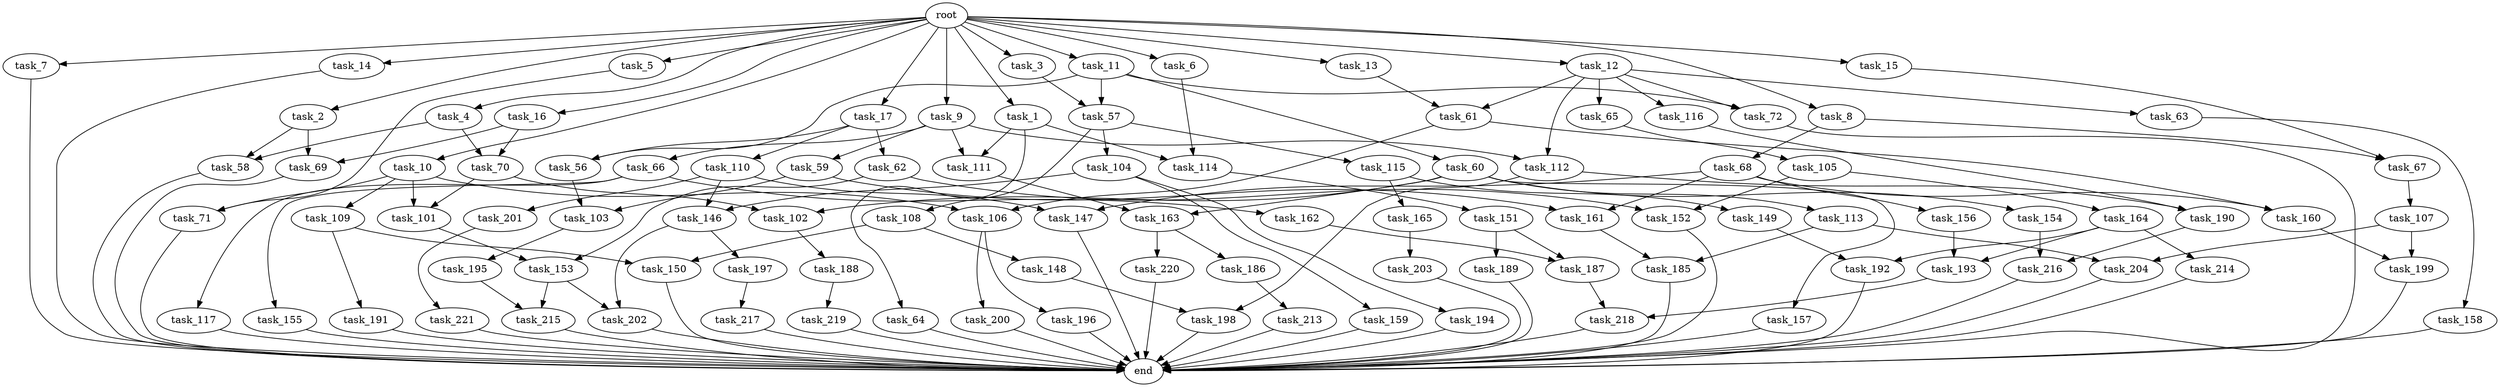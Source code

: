 digraph G {
  root [size="0.000000"];
  task_1 [size="102.400000"];
  task_2 [size="102.400000"];
  task_3 [size="102.400000"];
  task_4 [size="102.400000"];
  task_5 [size="102.400000"];
  task_6 [size="102.400000"];
  task_7 [size="102.400000"];
  task_8 [size="102.400000"];
  task_9 [size="102.400000"];
  task_10 [size="102.400000"];
  task_11 [size="102.400000"];
  task_12 [size="102.400000"];
  task_13 [size="102.400000"];
  task_14 [size="102.400000"];
  task_15 [size="102.400000"];
  task_16 [size="102.400000"];
  task_17 [size="102.400000"];
  task_56 [size="52398601011.200005"];
  task_57 [size="63565515980.800003"];
  task_58 [size="27487790694.400002"];
  task_59 [size="30923764531.200001"];
  task_60 [size="21474836480.000000"];
  task_61 [size="58411555225.600006"];
  task_62 [size="30923764531.200001"];
  task_63 [size="54975581388.800003"];
  task_64 [size="85899345920.000000"];
  task_65 [size="54975581388.800003"];
  task_66 [size="30923764531.200001"];
  task_67 [size="97066260889.600006"];
  task_68 [size="54975581388.800003"];
  task_69 [size="21474836480.000000"];
  task_70 [size="21474836480.000000"];
  task_71 [size="85899345920.000000"];
  task_72 [size="76450417868.800003"];
  task_101 [size="116823110451.200012"];
  task_102 [size="127990025420.800003"];
  task_103 [size="73014444032.000000"];
  task_104 [size="85899345920.000000"];
  task_105 [size="85899345920.000000"];
  task_106 [size="52398601011.200005"];
  task_107 [size="13743895347.200001"];
  task_108 [size="85899345920.000000"];
  task_109 [size="30923764531.200001"];
  task_110 [size="30923764531.200001"];
  task_111 [size="116823110451.200012"];
  task_112 [size="85899345920.000000"];
  task_113 [size="42090679500.800003"];
  task_114 [size="127990025420.800003"];
  task_115 [size="85899345920.000000"];
  task_116 [size="54975581388.800003"];
  task_117 [size="85899345920.000000"];
  task_146 [size="93630287052.800003"];
  task_147 [size="89335319756.800003"];
  task_148 [size="85899345920.000000"];
  task_149 [size="21474836480.000000"];
  task_150 [size="155477816115.200012"];
  task_151 [size="13743895347.200001"];
  task_152 [size="35218731827.200005"];
  task_153 [size="21474836480.000000"];
  task_154 [size="42090679500.800003"];
  task_155 [size="85899345920.000000"];
  task_156 [size="3435973836.800000"];
  task_157 [size="42090679500.800003"];
  task_158 [size="13743895347.200001"];
  task_159 [size="7730941132.800000"];
  task_160 [size="24910810316.800003"];
  task_161 [size="34359738368.000000"];
  task_162 [size="85899345920.000000"];
  task_163 [size="97066260889.600006"];
  task_164 [size="21474836480.000000"];
  task_165 [size="21474836480.000000"];
  task_185 [size="34359738368.000000"];
  task_186 [size="7730941132.800000"];
  task_187 [size="124554051584.000000"];
  task_188 [size="13743895347.200001"];
  task_189 [size="54975581388.800003"];
  task_190 [size="55834574848.000000"];
  task_191 [size="69578470195.199997"];
  task_192 [size="116823110451.200012"];
  task_193 [size="155477816115.200012"];
  task_194 [size="7730941132.800000"];
  task_195 [size="21474836480.000000"];
  task_196 [size="42090679500.800003"];
  task_197 [size="7730941132.800000"];
  task_198 [size="55834574848.000000"];
  task_199 [size="140874927308.800018"];
  task_200 [size="42090679500.800003"];
  task_201 [size="85899345920.000000"];
  task_202 [size="77309411328.000000"];
  task_203 [size="42090679500.800003"];
  task_204 [size="116823110451.200012"];
  task_213 [size="69578470195.199997"];
  task_214 [size="85899345920.000000"];
  task_215 [size="124554051584.000000"];
  task_216 [size="76450417868.800003"];
  task_217 [size="42090679500.800003"];
  task_218 [size="99643241267.200012"];
  task_219 [size="54975581388.800003"];
  task_220 [size="7730941132.800000"];
  task_221 [size="21474836480.000000"];
  end [size="0.000000"];

  root -> task_1 [size="1.000000"];
  root -> task_2 [size="1.000000"];
  root -> task_3 [size="1.000000"];
  root -> task_4 [size="1.000000"];
  root -> task_5 [size="1.000000"];
  root -> task_6 [size="1.000000"];
  root -> task_7 [size="1.000000"];
  root -> task_8 [size="1.000000"];
  root -> task_9 [size="1.000000"];
  root -> task_10 [size="1.000000"];
  root -> task_11 [size="1.000000"];
  root -> task_12 [size="1.000000"];
  root -> task_13 [size="1.000000"];
  root -> task_14 [size="1.000000"];
  root -> task_15 [size="1.000000"];
  root -> task_16 [size="1.000000"];
  root -> task_17 [size="1.000000"];
  task_1 -> task_64 [size="838860800.000000"];
  task_1 -> task_111 [size="838860800.000000"];
  task_1 -> task_114 [size="838860800.000000"];
  task_2 -> task_58 [size="134217728.000000"];
  task_2 -> task_69 [size="134217728.000000"];
  task_3 -> task_57 [size="411041792.000000"];
  task_4 -> task_58 [size="134217728.000000"];
  task_4 -> task_70 [size="134217728.000000"];
  task_5 -> task_71 [size="536870912.000000"];
  task_6 -> task_114 [size="411041792.000000"];
  task_7 -> end [size="1.000000"];
  task_8 -> task_67 [size="536870912.000000"];
  task_8 -> task_68 [size="536870912.000000"];
  task_9 -> task_59 [size="301989888.000000"];
  task_9 -> task_66 [size="301989888.000000"];
  task_9 -> task_111 [size="301989888.000000"];
  task_9 -> task_112 [size="301989888.000000"];
  task_10 -> task_71 [size="301989888.000000"];
  task_10 -> task_101 [size="301989888.000000"];
  task_10 -> task_106 [size="301989888.000000"];
  task_10 -> task_109 [size="301989888.000000"];
  task_11 -> task_56 [size="209715200.000000"];
  task_11 -> task_57 [size="209715200.000000"];
  task_11 -> task_60 [size="209715200.000000"];
  task_11 -> task_72 [size="209715200.000000"];
  task_12 -> task_61 [size="536870912.000000"];
  task_12 -> task_63 [size="536870912.000000"];
  task_12 -> task_65 [size="536870912.000000"];
  task_12 -> task_72 [size="536870912.000000"];
  task_12 -> task_112 [size="536870912.000000"];
  task_12 -> task_116 [size="536870912.000000"];
  task_13 -> task_61 [size="33554432.000000"];
  task_14 -> end [size="1.000000"];
  task_15 -> task_67 [size="411041792.000000"];
  task_16 -> task_69 [size="75497472.000000"];
  task_16 -> task_70 [size="75497472.000000"];
  task_17 -> task_56 [size="301989888.000000"];
  task_17 -> task_62 [size="301989888.000000"];
  task_17 -> task_110 [size="301989888.000000"];
  task_56 -> task_103 [size="411041792.000000"];
  task_57 -> task_104 [size="838860800.000000"];
  task_57 -> task_108 [size="838860800.000000"];
  task_57 -> task_115 [size="838860800.000000"];
  task_58 -> end [size="1.000000"];
  task_59 -> task_103 [size="301989888.000000"];
  task_59 -> task_161 [size="301989888.000000"];
  task_60 -> task_102 [size="411041792.000000"];
  task_60 -> task_113 [size="411041792.000000"];
  task_60 -> task_154 [size="411041792.000000"];
  task_60 -> task_157 [size="411041792.000000"];
  task_60 -> task_163 [size="411041792.000000"];
  task_61 -> task_106 [size="209715200.000000"];
  task_61 -> task_160 [size="209715200.000000"];
  task_62 -> task_152 [size="134217728.000000"];
  task_62 -> task_153 [size="134217728.000000"];
  task_63 -> task_158 [size="134217728.000000"];
  task_64 -> end [size="1.000000"];
  task_65 -> task_105 [size="838860800.000000"];
  task_66 -> task_117 [size="838860800.000000"];
  task_66 -> task_155 [size="838860800.000000"];
  task_66 -> task_162 [size="838860800.000000"];
  task_67 -> task_107 [size="134217728.000000"];
  task_68 -> task_147 [size="33554432.000000"];
  task_68 -> task_156 [size="33554432.000000"];
  task_68 -> task_160 [size="33554432.000000"];
  task_68 -> task_161 [size="33554432.000000"];
  task_69 -> end [size="1.000000"];
  task_70 -> task_101 [size="838860800.000000"];
  task_70 -> task_102 [size="838860800.000000"];
  task_71 -> end [size="1.000000"];
  task_72 -> end [size="1.000000"];
  task_101 -> task_153 [size="75497472.000000"];
  task_102 -> task_188 [size="134217728.000000"];
  task_103 -> task_195 [size="209715200.000000"];
  task_104 -> task_146 [size="75497472.000000"];
  task_104 -> task_159 [size="75497472.000000"];
  task_104 -> task_194 [size="75497472.000000"];
  task_105 -> task_152 [size="209715200.000000"];
  task_105 -> task_164 [size="209715200.000000"];
  task_106 -> task_196 [size="411041792.000000"];
  task_106 -> task_200 [size="411041792.000000"];
  task_107 -> task_199 [size="838860800.000000"];
  task_107 -> task_204 [size="838860800.000000"];
  task_108 -> task_148 [size="838860800.000000"];
  task_108 -> task_150 [size="838860800.000000"];
  task_109 -> task_150 [size="679477248.000000"];
  task_109 -> task_191 [size="679477248.000000"];
  task_110 -> task_146 [size="838860800.000000"];
  task_110 -> task_147 [size="838860800.000000"];
  task_110 -> task_201 [size="838860800.000000"];
  task_111 -> task_163 [size="536870912.000000"];
  task_112 -> task_190 [size="411041792.000000"];
  task_112 -> task_198 [size="411041792.000000"];
  task_113 -> task_185 [size="301989888.000000"];
  task_113 -> task_204 [size="301989888.000000"];
  task_114 -> task_151 [size="134217728.000000"];
  task_115 -> task_149 [size="209715200.000000"];
  task_115 -> task_165 [size="209715200.000000"];
  task_116 -> task_190 [size="134217728.000000"];
  task_117 -> end [size="1.000000"];
  task_146 -> task_197 [size="75497472.000000"];
  task_146 -> task_202 [size="75497472.000000"];
  task_147 -> end [size="1.000000"];
  task_148 -> task_198 [size="134217728.000000"];
  task_149 -> task_192 [size="301989888.000000"];
  task_150 -> end [size="1.000000"];
  task_151 -> task_187 [size="536870912.000000"];
  task_151 -> task_189 [size="536870912.000000"];
  task_152 -> end [size="1.000000"];
  task_153 -> task_202 [size="679477248.000000"];
  task_153 -> task_215 [size="679477248.000000"];
  task_154 -> task_216 [size="209715200.000000"];
  task_155 -> end [size="1.000000"];
  task_156 -> task_193 [size="679477248.000000"];
  task_157 -> end [size="1.000000"];
  task_158 -> end [size="1.000000"];
  task_159 -> end [size="1.000000"];
  task_160 -> task_199 [size="536870912.000000"];
  task_161 -> task_185 [size="33554432.000000"];
  task_162 -> task_187 [size="679477248.000000"];
  task_163 -> task_186 [size="75497472.000000"];
  task_163 -> task_220 [size="75497472.000000"];
  task_164 -> task_192 [size="838860800.000000"];
  task_164 -> task_193 [size="838860800.000000"];
  task_164 -> task_214 [size="838860800.000000"];
  task_165 -> task_203 [size="411041792.000000"];
  task_185 -> end [size="1.000000"];
  task_186 -> task_213 [size="679477248.000000"];
  task_187 -> task_218 [size="838860800.000000"];
  task_188 -> task_219 [size="536870912.000000"];
  task_189 -> end [size="1.000000"];
  task_190 -> task_216 [size="536870912.000000"];
  task_191 -> end [size="1.000000"];
  task_192 -> end [size="1.000000"];
  task_193 -> task_218 [size="134217728.000000"];
  task_194 -> end [size="1.000000"];
  task_195 -> task_215 [size="536870912.000000"];
  task_196 -> end [size="1.000000"];
  task_197 -> task_217 [size="411041792.000000"];
  task_198 -> end [size="1.000000"];
  task_199 -> end [size="1.000000"];
  task_200 -> end [size="1.000000"];
  task_201 -> task_221 [size="209715200.000000"];
  task_202 -> end [size="1.000000"];
  task_203 -> end [size="1.000000"];
  task_204 -> end [size="1.000000"];
  task_213 -> end [size="1.000000"];
  task_214 -> end [size="1.000000"];
  task_215 -> end [size="1.000000"];
  task_216 -> end [size="1.000000"];
  task_217 -> end [size="1.000000"];
  task_218 -> end [size="1.000000"];
  task_219 -> end [size="1.000000"];
  task_220 -> end [size="1.000000"];
  task_221 -> end [size="1.000000"];
}
